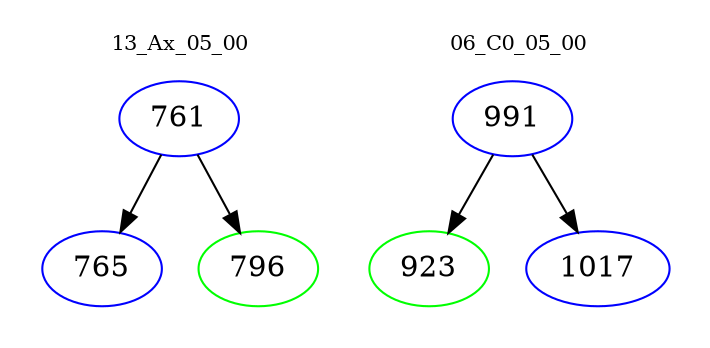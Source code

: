 digraph{
subgraph cluster_0 {
color = white
label = "13_Ax_05_00";
fontsize=10;
T0_761 [label="761", color="blue"]
T0_761 -> T0_765 [color="black"]
T0_765 [label="765", color="blue"]
T0_761 -> T0_796 [color="black"]
T0_796 [label="796", color="green"]
}
subgraph cluster_1 {
color = white
label = "06_C0_05_00";
fontsize=10;
T1_991 [label="991", color="blue"]
T1_991 -> T1_923 [color="black"]
T1_923 [label="923", color="green"]
T1_991 -> T1_1017 [color="black"]
T1_1017 [label="1017", color="blue"]
}
}
